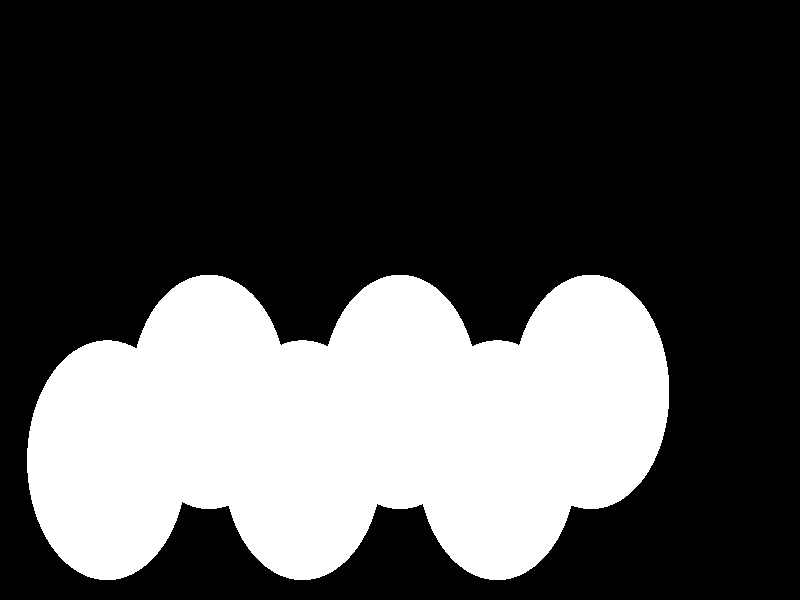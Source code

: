 #include "colors.inc"
#include "finish.inc"

global_settings {assumed_gamma 1 max_trace_level 6}
background {color White transmit 1.0}
camera {perspective
  right -11.34*x up 5.68*y
  direction 100.00*z
  location <0,0,100.00> look_at <0,0,0>}


light_source {<  2.00,   3.00,  40.00> color White
  area_light <0.70, 0, 0>, <0, 0.70, 0>, 3, 3
  adaptive 1 jitter}
// no fog
#declare simple = finish {phong 0.7}
#declare pale = finish {ambient 0.5 diffuse 0.85 roughness 0.001 specular 0.200 }
#declare intermediate = finish {ambient 0.3 diffuse 0.6 specular 0.1 roughness 0.04}
#declare vmd = finish {ambient 0.0 diffuse 0.65 phong 0.1 phong_size 40.0 specular 0.5 }
#declare jmol = finish {ambient 0.2 diffuse 0.6 specular 1 roughness 0.001 metallic}
#declare ase2 = finish {ambient 0.05 brilliance 3 diffuse 0.6 metallic specular 0.7 roughness 0.04 reflection 0.15}
#declare ase3 = finish {ambient 0.15 brilliance 2 diffuse 0.6 metallic specular 1.0 roughness 0.001 reflection 0.0}
#declare glass = finish {ambient 0.05 diffuse 0.3 specular 1.0 roughness 0.001}
#declare glass2 = finish {ambient 0.01 diffuse 0.3 specular 1.0 reflection 0.25 roughness 0.001}
#declare Rcell = 0.050;
#declare Rbond = 0.100;

#macro atom(LOC, R, COL, TRANS, FIN)
  sphere{LOC, R texture{pigment{color COL transmit TRANS} finish{FIN}}}
#end
#macro constrain(LOC, R, COL, TRANS FIN)
union{torus{R, Rcell rotate 45*z texture{pigment{color COL transmit TRANS} finish{FIN}}}
     torus{R, Rcell rotate -45*z texture{pigment{color COL transmit TRANS} finish{FIN}}}
     translate LOC}
#end

// no cell vertices
atom(< -4.24,  -1.55,  -2.18>, 1.16, rgb <230.00, 230.00, 230.00>, 0.0, ase3) // #0
atom(< -1.41,  -1.55,  -2.18>, 1.16, rgb <230.00, 230.00, 230.00>, 0.0, ase3) // #1
atom(<  1.41,  -1.55,  -2.18>, 1.16, rgb <230.00, 230.00, 230.00>, 0.0, ase3) // #2
atom(< -2.83,  -0.91,  -4.55>, 1.16, rgb <230.00, 230.00, 230.00>, 0.0, ase3) // #3
atom(<  0.00,  -0.91,  -4.55>, 1.16, rgb <230.00, 230.00, 230.00>, 0.0, ase3) // #4
atom(<  2.83,  -0.91,  -4.55>, 1.16, rgb <230.00, 230.00, 230.00>, 0.0, ase3) // #5

// no constraints
